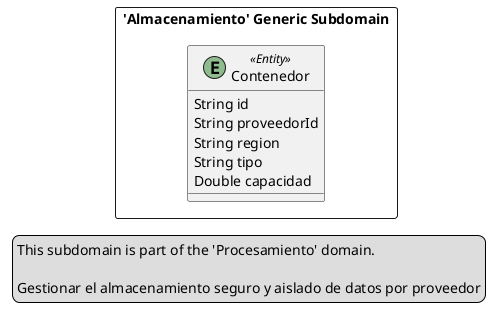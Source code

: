 @startuml

skinparam componentStyle uml2

package "'Almacenamiento' Generic Subdomain" <<Rectangle>> {
	class Contenedor <<(E,DarkSeaGreen) Entity>> {
		String id
		String proveedorId
		String region
		String tipo
		Double capacidad
	}
}
legend left
  This subdomain is part of the 'Procesamiento' domain.

  Gestionar el almacenamiento seguro y aislado de datos por proveedor
end legend


@enduml
